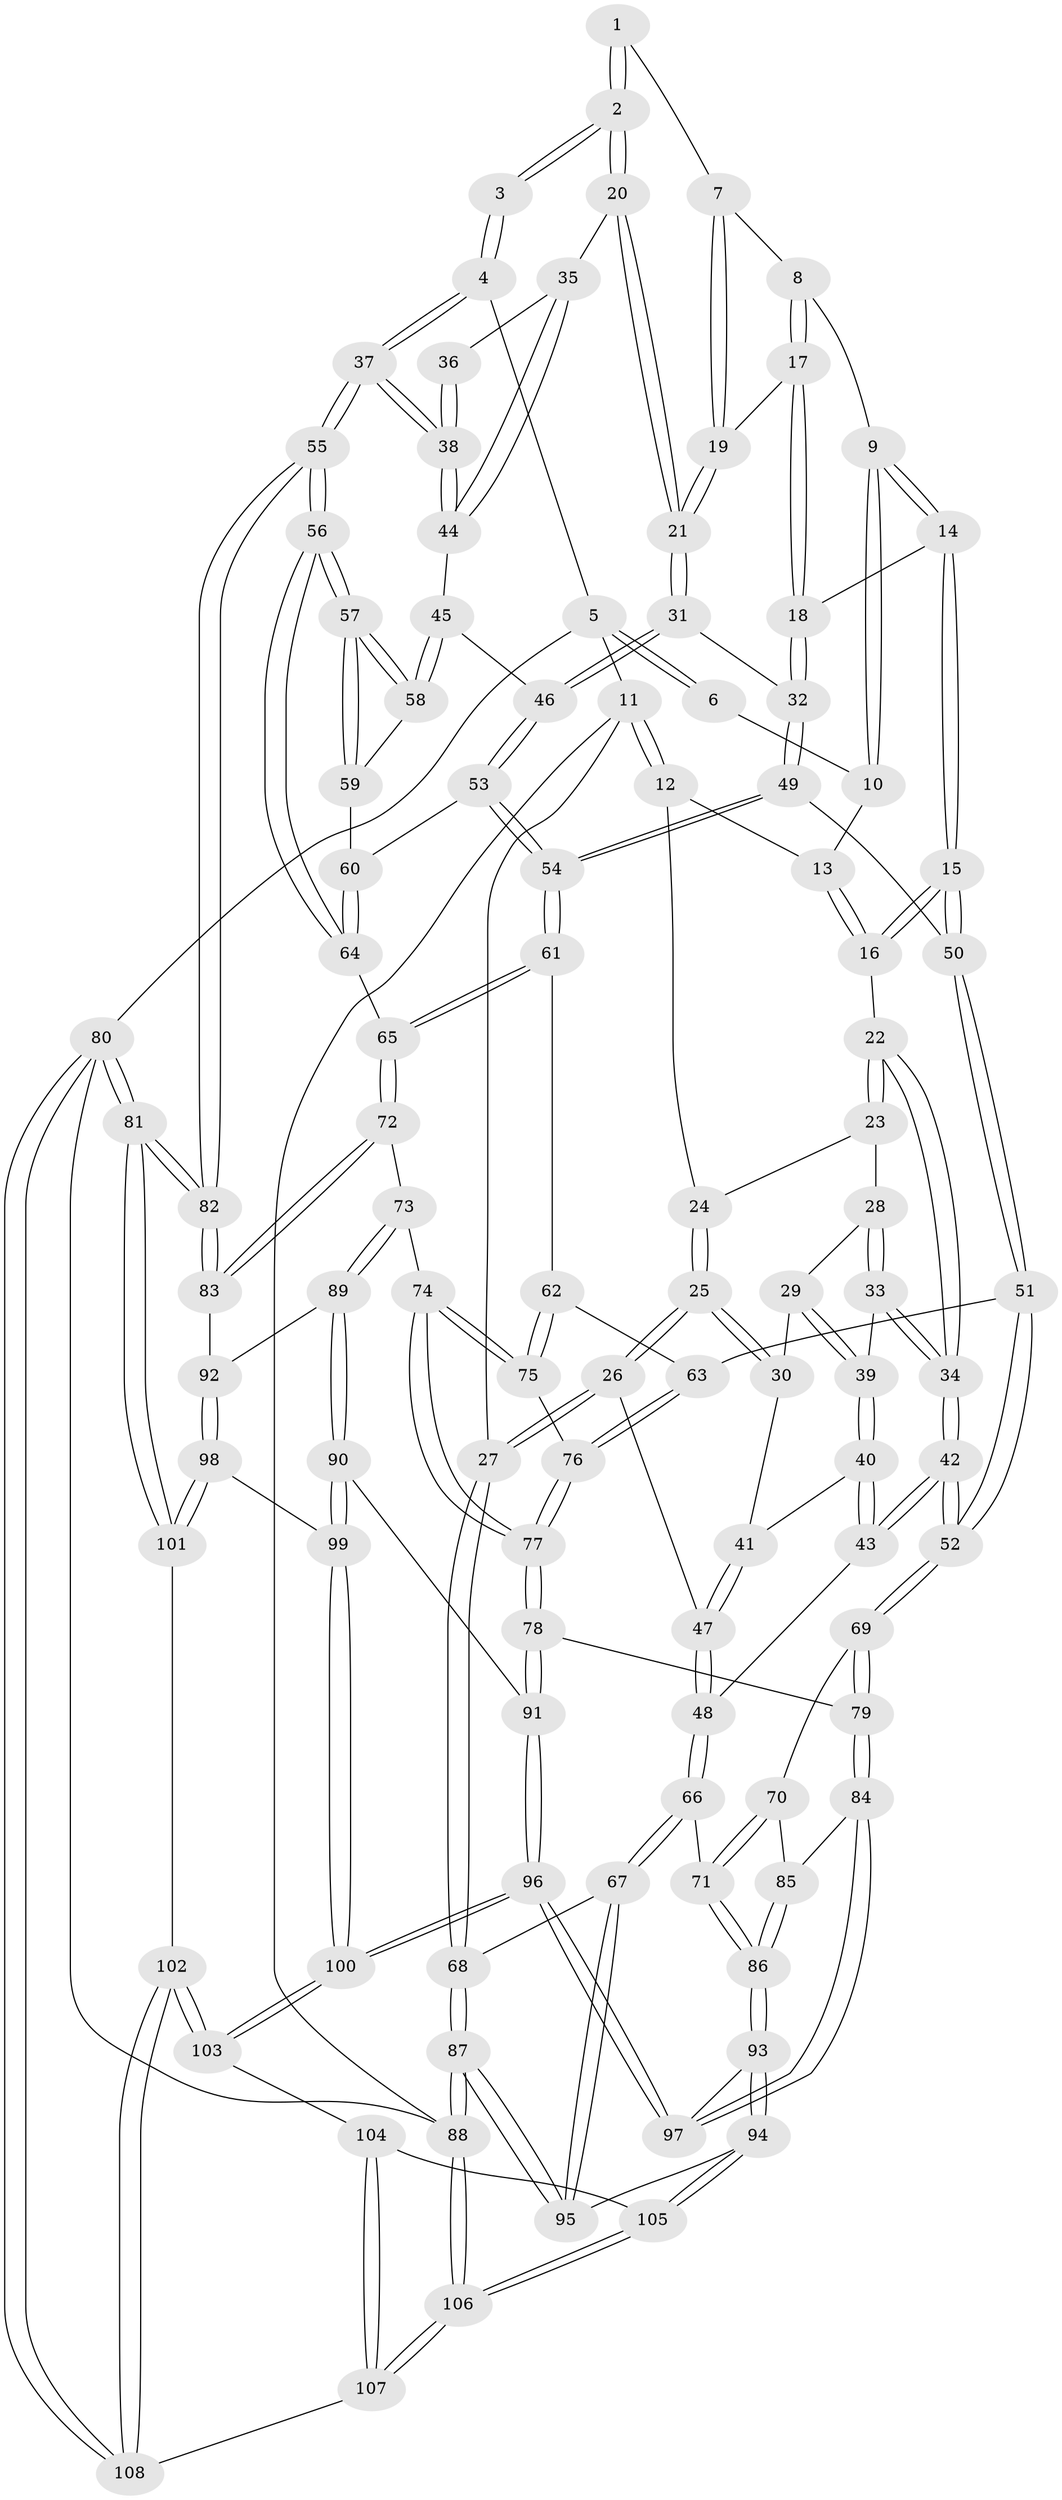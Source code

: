 // Generated by graph-tools (version 1.1) at 2025/11/02/27/25 16:11:52]
// undirected, 108 vertices, 267 edges
graph export_dot {
graph [start="1"]
  node [color=gray90,style=filled];
  1 [pos="+0.7633081538719911+0"];
  2 [pos="+0.8224749839401275+0.043277332755552525"];
  3 [pos="+1+0"];
  4 [pos="+1+0"];
  5 [pos="+1+0"];
  6 [pos="+0.7192916334835905+0"];
  7 [pos="+0.7341271932913606+0.05661638256834357"];
  8 [pos="+0.6292090391251431+0"];
  9 [pos="+0.5942921046350397+0"];
  10 [pos="+0.5507306096083435+0"];
  11 [pos="+0+0"];
  12 [pos="+0+0"];
  13 [pos="+0.4826646268729908+0"];
  14 [pos="+0.5599336842958352+0.16756093984863613"];
  15 [pos="+0.5366257140017527+0.19027688418124555"];
  16 [pos="+0.3911345177997302+0.1046464218246966"];
  17 [pos="+0.6814284675376314+0.11271817812086075"];
  18 [pos="+0.64674683675801+0.14314043108941213"];
  19 [pos="+0.7425029022576823+0.11183348792506483"];
  20 [pos="+0.8275156372646364+0.14131642676387593"];
  21 [pos="+0.8152848441295787+0.1463787930647036"];
  22 [pos="+0.3289757791182575+0.14182401646758783"];
  23 [pos="+0.11708111947331792+0.013808937493146099"];
  24 [pos="+0.09120788688568283+0"];
  25 [pos="+0.01758859697663753+0.22724551292564835"];
  26 [pos="+0+0.2836545531967486"];
  27 [pos="+0+0.33391638101415316"];
  28 [pos="+0.1281331972411325+0.1390064836063384"];
  29 [pos="+0.1200146905308765+0.1628984298297466"];
  30 [pos="+0.09174436470782592+0.19650207478486695"];
  31 [pos="+0.7663498767094675+0.23776673036058277"];
  32 [pos="+0.7089197849799469+0.2337313907573764"];
  33 [pos="+0.18335907478380173+0.198704428542457"];
  34 [pos="+0.29207567280214985+0.2632476339315996"];
  35 [pos="+0.835564769831791+0.14219464302267582"];
  36 [pos="+0.9273153442386634+0.09777497981794563"];
  37 [pos="+1+0.3674737984677981"];
  38 [pos="+1+0.28685460408262264"];
  39 [pos="+0.13641465160237867+0.22926459748581546"];
  40 [pos="+0.13518187949377192+0.23930005373174773"];
  41 [pos="+0.1060324616165028+0.24177648773367072"];
  42 [pos="+0.2903236131377269+0.29546354030796795"];
  43 [pos="+0.20124047394412486+0.3128071714061039"];
  44 [pos="+0.9222600649826129+0.23980043509155732"];
  45 [pos="+0.8529737752766924+0.30191229374853895"];
  46 [pos="+0.7723840596926265+0.2662120979610767"];
  47 [pos="+0.0378880459505981+0.2954532740665836"];
  48 [pos="+0.13936113971696698+0.3474163854973305"];
  49 [pos="+0.6083793967774083+0.27678575573521175"];
  50 [pos="+0.5412629304113035+0.22313752300902043"];
  51 [pos="+0.43386332961243845+0.3542850524127475"];
  52 [pos="+0.32816376188420465+0.3454601192575932"];
  53 [pos="+0.7548474892005781+0.3189681699229135"];
  54 [pos="+0.6380312187422625+0.3650323753312039"];
  55 [pos="+1+0.6101273577185159"];
  56 [pos="+0.9829007053145374+0.4981149697972383"];
  57 [pos="+0.9658172519411179+0.476700097298242"];
  58 [pos="+0.8578543490528369+0.3150504244180027"];
  59 [pos="+0.8134546260185944+0.3522722650097274"];
  60 [pos="+0.7675633766925445+0.34347110060646663"];
  61 [pos="+0.6380064379254976+0.3651384330549799"];
  62 [pos="+0.5676812854403338+0.39474567161783347"];
  63 [pos="+0.44869587212402784+0.3708439786582984"];
  64 [pos="+0.776165325726824+0.4244758684841454"];
  65 [pos="+0.6846853190423983+0.46149727490306225"];
  66 [pos="+0.09973165446894279+0.5181136530606921"];
  67 [pos="+0+0.5660715915822381"];
  68 [pos="+0+0.5559697648955171"];
  69 [pos="+0.3075968914135159+0.41996378106111876"];
  70 [pos="+0.21555482903179296+0.5018581886794931"];
  71 [pos="+0.13392851547271267+0.5288497995910232"];
  72 [pos="+0.6839169434724233+0.4647500350004398"];
  73 [pos="+0.6436971456384536+0.5358762841859858"];
  74 [pos="+0.5755986227192718+0.4990700155019846"];
  75 [pos="+0.5584700193383267+0.4720382464411994"];
  76 [pos="+0.46875872851117384+0.45645370520673867"];
  77 [pos="+0.4458392878159945+0.5560125331730335"];
  78 [pos="+0.43779896408255536+0.5703120102735545"];
  79 [pos="+0.4057528245597353+0.5807771678018945"];
  80 [pos="+1+1"];
  81 [pos="+1+1"];
  82 [pos="+1+0.6239046380583715"];
  83 [pos="+0.9134060757158118+0.6037753555711171"];
  84 [pos="+0.38792211629376233+0.6019062088081082"];
  85 [pos="+0.28991588663415546+0.5657426354365667"];
  86 [pos="+0.21049741828631247+0.6650794970639469"];
  87 [pos="+0+1"];
  88 [pos="+0+1"];
  89 [pos="+0.6448989227629638+0.5567609714057394"];
  90 [pos="+0.5849701171957216+0.643111430030092"];
  91 [pos="+0.569875887215916+0.6411974252520022"];
  92 [pos="+0.7670509205763639+0.6117491206626353"];
  93 [pos="+0.2392328268321022+0.7407431223803197"];
  94 [pos="+0.18468486024485034+0.7850348503353306"];
  95 [pos="+0.12942612121762795+0.784500055501048"];
  96 [pos="+0.39236615089698307+0.7826207732143938"];
  97 [pos="+0.34060884061737323+0.7359725801587164"];
  98 [pos="+0.6614037318262427+0.7566871399116387"];
  99 [pos="+0.6233343786699108+0.726939386137566"];
  100 [pos="+0.4251113577160159+0.8338120089839213"];
  101 [pos="+0.7121121010392245+0.8369071738435647"];
  102 [pos="+0.47095391769183725+0.9740450735142258"];
  103 [pos="+0.448577658875157+0.9394376726929584"];
  104 [pos="+0.29501501904025745+0.9341144158623612"];
  105 [pos="+0.20563366082805995+0.9018442197283617"];
  106 [pos="+0+1"];
  107 [pos="+0.09249934329099975+1"];
  108 [pos="+0.4790954489724925+1"];
  1 -- 2;
  1 -- 2;
  1 -- 7;
  2 -- 3;
  2 -- 3;
  2 -- 20;
  2 -- 20;
  3 -- 4;
  3 -- 4;
  4 -- 5;
  4 -- 37;
  4 -- 37;
  5 -- 6;
  5 -- 6;
  5 -- 11;
  5 -- 80;
  6 -- 10;
  7 -- 8;
  7 -- 19;
  7 -- 19;
  8 -- 9;
  8 -- 17;
  8 -- 17;
  9 -- 10;
  9 -- 10;
  9 -- 14;
  9 -- 14;
  10 -- 13;
  11 -- 12;
  11 -- 12;
  11 -- 27;
  11 -- 88;
  12 -- 13;
  12 -- 24;
  13 -- 16;
  13 -- 16;
  14 -- 15;
  14 -- 15;
  14 -- 18;
  15 -- 16;
  15 -- 16;
  15 -- 50;
  15 -- 50;
  16 -- 22;
  17 -- 18;
  17 -- 18;
  17 -- 19;
  18 -- 32;
  18 -- 32;
  19 -- 21;
  19 -- 21;
  20 -- 21;
  20 -- 21;
  20 -- 35;
  21 -- 31;
  21 -- 31;
  22 -- 23;
  22 -- 23;
  22 -- 34;
  22 -- 34;
  23 -- 24;
  23 -- 28;
  24 -- 25;
  24 -- 25;
  25 -- 26;
  25 -- 26;
  25 -- 30;
  25 -- 30;
  26 -- 27;
  26 -- 27;
  26 -- 47;
  27 -- 68;
  27 -- 68;
  28 -- 29;
  28 -- 33;
  28 -- 33;
  29 -- 30;
  29 -- 39;
  29 -- 39;
  30 -- 41;
  31 -- 32;
  31 -- 46;
  31 -- 46;
  32 -- 49;
  32 -- 49;
  33 -- 34;
  33 -- 34;
  33 -- 39;
  34 -- 42;
  34 -- 42;
  35 -- 36;
  35 -- 44;
  35 -- 44;
  36 -- 38;
  36 -- 38;
  37 -- 38;
  37 -- 38;
  37 -- 55;
  37 -- 55;
  38 -- 44;
  38 -- 44;
  39 -- 40;
  39 -- 40;
  40 -- 41;
  40 -- 43;
  40 -- 43;
  41 -- 47;
  41 -- 47;
  42 -- 43;
  42 -- 43;
  42 -- 52;
  42 -- 52;
  43 -- 48;
  44 -- 45;
  45 -- 46;
  45 -- 58;
  45 -- 58;
  46 -- 53;
  46 -- 53;
  47 -- 48;
  47 -- 48;
  48 -- 66;
  48 -- 66;
  49 -- 50;
  49 -- 54;
  49 -- 54;
  50 -- 51;
  50 -- 51;
  51 -- 52;
  51 -- 52;
  51 -- 63;
  52 -- 69;
  52 -- 69;
  53 -- 54;
  53 -- 54;
  53 -- 60;
  54 -- 61;
  54 -- 61;
  55 -- 56;
  55 -- 56;
  55 -- 82;
  55 -- 82;
  56 -- 57;
  56 -- 57;
  56 -- 64;
  56 -- 64;
  57 -- 58;
  57 -- 58;
  57 -- 59;
  57 -- 59;
  58 -- 59;
  59 -- 60;
  60 -- 64;
  60 -- 64;
  61 -- 62;
  61 -- 65;
  61 -- 65;
  62 -- 63;
  62 -- 75;
  62 -- 75;
  63 -- 76;
  63 -- 76;
  64 -- 65;
  65 -- 72;
  65 -- 72;
  66 -- 67;
  66 -- 67;
  66 -- 71;
  67 -- 68;
  67 -- 95;
  67 -- 95;
  68 -- 87;
  68 -- 87;
  69 -- 70;
  69 -- 79;
  69 -- 79;
  70 -- 71;
  70 -- 71;
  70 -- 85;
  71 -- 86;
  71 -- 86;
  72 -- 73;
  72 -- 83;
  72 -- 83;
  73 -- 74;
  73 -- 89;
  73 -- 89;
  74 -- 75;
  74 -- 75;
  74 -- 77;
  74 -- 77;
  75 -- 76;
  76 -- 77;
  76 -- 77;
  77 -- 78;
  77 -- 78;
  78 -- 79;
  78 -- 91;
  78 -- 91;
  79 -- 84;
  79 -- 84;
  80 -- 81;
  80 -- 81;
  80 -- 108;
  80 -- 108;
  80 -- 88;
  81 -- 82;
  81 -- 82;
  81 -- 101;
  81 -- 101;
  82 -- 83;
  82 -- 83;
  83 -- 92;
  84 -- 85;
  84 -- 97;
  84 -- 97;
  85 -- 86;
  85 -- 86;
  86 -- 93;
  86 -- 93;
  87 -- 88;
  87 -- 88;
  87 -- 95;
  87 -- 95;
  88 -- 106;
  88 -- 106;
  89 -- 90;
  89 -- 90;
  89 -- 92;
  90 -- 91;
  90 -- 99;
  90 -- 99;
  91 -- 96;
  91 -- 96;
  92 -- 98;
  92 -- 98;
  93 -- 94;
  93 -- 94;
  93 -- 97;
  94 -- 95;
  94 -- 105;
  94 -- 105;
  96 -- 97;
  96 -- 97;
  96 -- 100;
  96 -- 100;
  98 -- 99;
  98 -- 101;
  98 -- 101;
  99 -- 100;
  99 -- 100;
  100 -- 103;
  100 -- 103;
  101 -- 102;
  102 -- 103;
  102 -- 103;
  102 -- 108;
  102 -- 108;
  103 -- 104;
  104 -- 105;
  104 -- 107;
  104 -- 107;
  105 -- 106;
  105 -- 106;
  106 -- 107;
  106 -- 107;
  107 -- 108;
}
